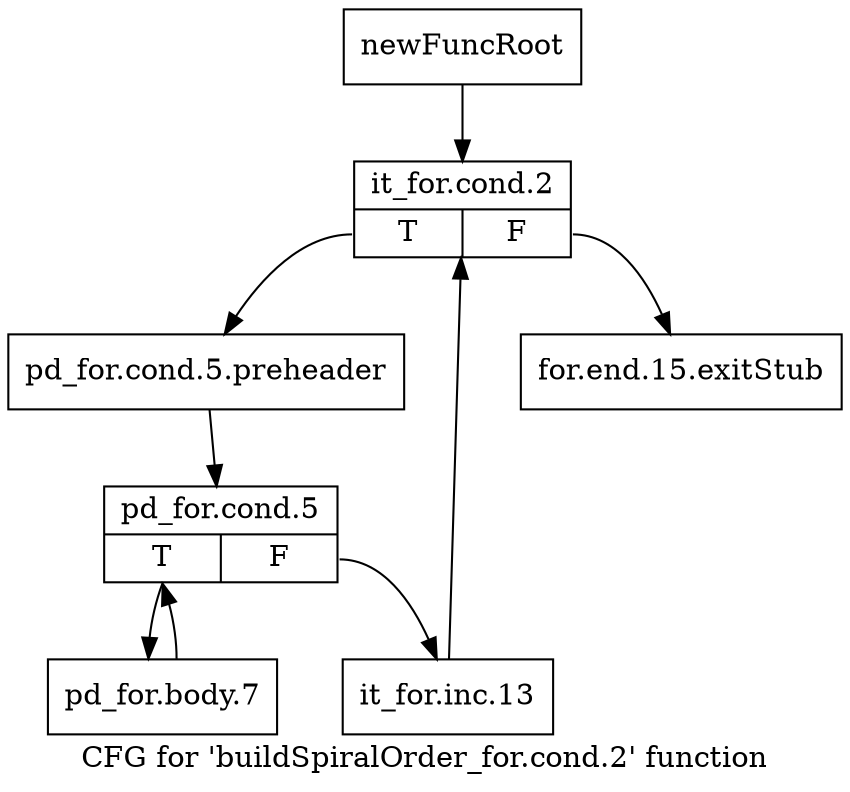digraph "CFG for 'buildSpiralOrder_for.cond.2' function" {
	label="CFG for 'buildSpiralOrder_for.cond.2' function";

	Node0x486d230 [shape=record,label="{newFuncRoot}"];
	Node0x486d230 -> Node0x486d2d0;
	Node0x486d280 [shape=record,label="{for.end.15.exitStub}"];
	Node0x486d2d0 [shape=record,label="{it_for.cond.2|{<s0>T|<s1>F}}"];
	Node0x486d2d0:s0 -> Node0x486d320;
	Node0x486d2d0:s1 -> Node0x486d280;
	Node0x486d320 [shape=record,label="{pd_for.cond.5.preheader}"];
	Node0x486d320 -> Node0x486d370;
	Node0x486d370 [shape=record,label="{pd_for.cond.5|{<s0>T|<s1>F}}"];
	Node0x486d370:s0 -> Node0x486d410;
	Node0x486d370:s1 -> Node0x486d3c0;
	Node0x486d3c0 [shape=record,label="{it_for.inc.13}"];
	Node0x486d3c0 -> Node0x486d2d0;
	Node0x486d410 [shape=record,label="{pd_for.body.7}"];
	Node0x486d410 -> Node0x486d370;
}
